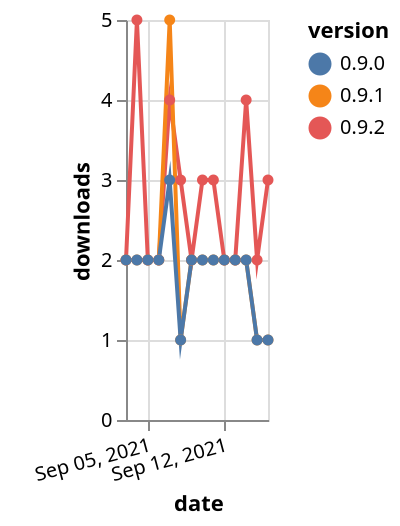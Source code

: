 {"$schema": "https://vega.github.io/schema/vega-lite/v5.json", "description": "A simple bar chart with embedded data.", "data": {"values": [{"date": "2021-09-03", "total": 10131, "delta": 2, "version": "0.9.2"}, {"date": "2021-09-04", "total": 10136, "delta": 5, "version": "0.9.2"}, {"date": "2021-09-05", "total": 10138, "delta": 2, "version": "0.9.2"}, {"date": "2021-09-06", "total": 10140, "delta": 2, "version": "0.9.2"}, {"date": "2021-09-07", "total": 10144, "delta": 4, "version": "0.9.2"}, {"date": "2021-09-08", "total": 10147, "delta": 3, "version": "0.9.2"}, {"date": "2021-09-09", "total": 10149, "delta": 2, "version": "0.9.2"}, {"date": "2021-09-10", "total": 10152, "delta": 3, "version": "0.9.2"}, {"date": "2021-09-11", "total": 10155, "delta": 3, "version": "0.9.2"}, {"date": "2021-09-12", "total": 10157, "delta": 2, "version": "0.9.2"}, {"date": "2021-09-13", "total": 10159, "delta": 2, "version": "0.9.2"}, {"date": "2021-09-14", "total": 10163, "delta": 4, "version": "0.9.2"}, {"date": "2021-09-15", "total": 10165, "delta": 2, "version": "0.9.2"}, {"date": "2021-09-16", "total": 10168, "delta": 3, "version": "0.9.2"}, {"date": "2021-09-03", "total": 4027, "delta": 2, "version": "0.9.1"}, {"date": "2021-09-04", "total": 4029, "delta": 2, "version": "0.9.1"}, {"date": "2021-09-05", "total": 4031, "delta": 2, "version": "0.9.1"}, {"date": "2021-09-06", "total": 4033, "delta": 2, "version": "0.9.1"}, {"date": "2021-09-07", "total": 4038, "delta": 5, "version": "0.9.1"}, {"date": "2021-09-08", "total": 4039, "delta": 1, "version": "0.9.1"}, {"date": "2021-09-09", "total": 4041, "delta": 2, "version": "0.9.1"}, {"date": "2021-09-10", "total": 4043, "delta": 2, "version": "0.9.1"}, {"date": "2021-09-11", "total": 4045, "delta": 2, "version": "0.9.1"}, {"date": "2021-09-12", "total": 4047, "delta": 2, "version": "0.9.1"}, {"date": "2021-09-13", "total": 4049, "delta": 2, "version": "0.9.1"}, {"date": "2021-09-14", "total": 4051, "delta": 2, "version": "0.9.1"}, {"date": "2021-09-15", "total": 4052, "delta": 1, "version": "0.9.1"}, {"date": "2021-09-16", "total": 4053, "delta": 1, "version": "0.9.1"}, {"date": "2021-09-03", "total": 2811, "delta": 2, "version": "0.9.0"}, {"date": "2021-09-04", "total": 2813, "delta": 2, "version": "0.9.0"}, {"date": "2021-09-05", "total": 2815, "delta": 2, "version": "0.9.0"}, {"date": "2021-09-06", "total": 2817, "delta": 2, "version": "0.9.0"}, {"date": "2021-09-07", "total": 2820, "delta": 3, "version": "0.9.0"}, {"date": "2021-09-08", "total": 2821, "delta": 1, "version": "0.9.0"}, {"date": "2021-09-09", "total": 2823, "delta": 2, "version": "0.9.0"}, {"date": "2021-09-10", "total": 2825, "delta": 2, "version": "0.9.0"}, {"date": "2021-09-11", "total": 2827, "delta": 2, "version": "0.9.0"}, {"date": "2021-09-12", "total": 2829, "delta": 2, "version": "0.9.0"}, {"date": "2021-09-13", "total": 2831, "delta": 2, "version": "0.9.0"}, {"date": "2021-09-14", "total": 2833, "delta": 2, "version": "0.9.0"}, {"date": "2021-09-15", "total": 2834, "delta": 1, "version": "0.9.0"}, {"date": "2021-09-16", "total": 2835, "delta": 1, "version": "0.9.0"}]}, "width": "container", "mark": {"type": "line", "point": {"filled": true}}, "encoding": {"x": {"field": "date", "type": "temporal", "timeUnit": "yearmonthdate", "title": "date", "axis": {"labelAngle": -15}}, "y": {"field": "delta", "type": "quantitative", "title": "downloads"}, "color": {"field": "version", "type": "nominal"}, "tooltip": {"field": "delta"}}}